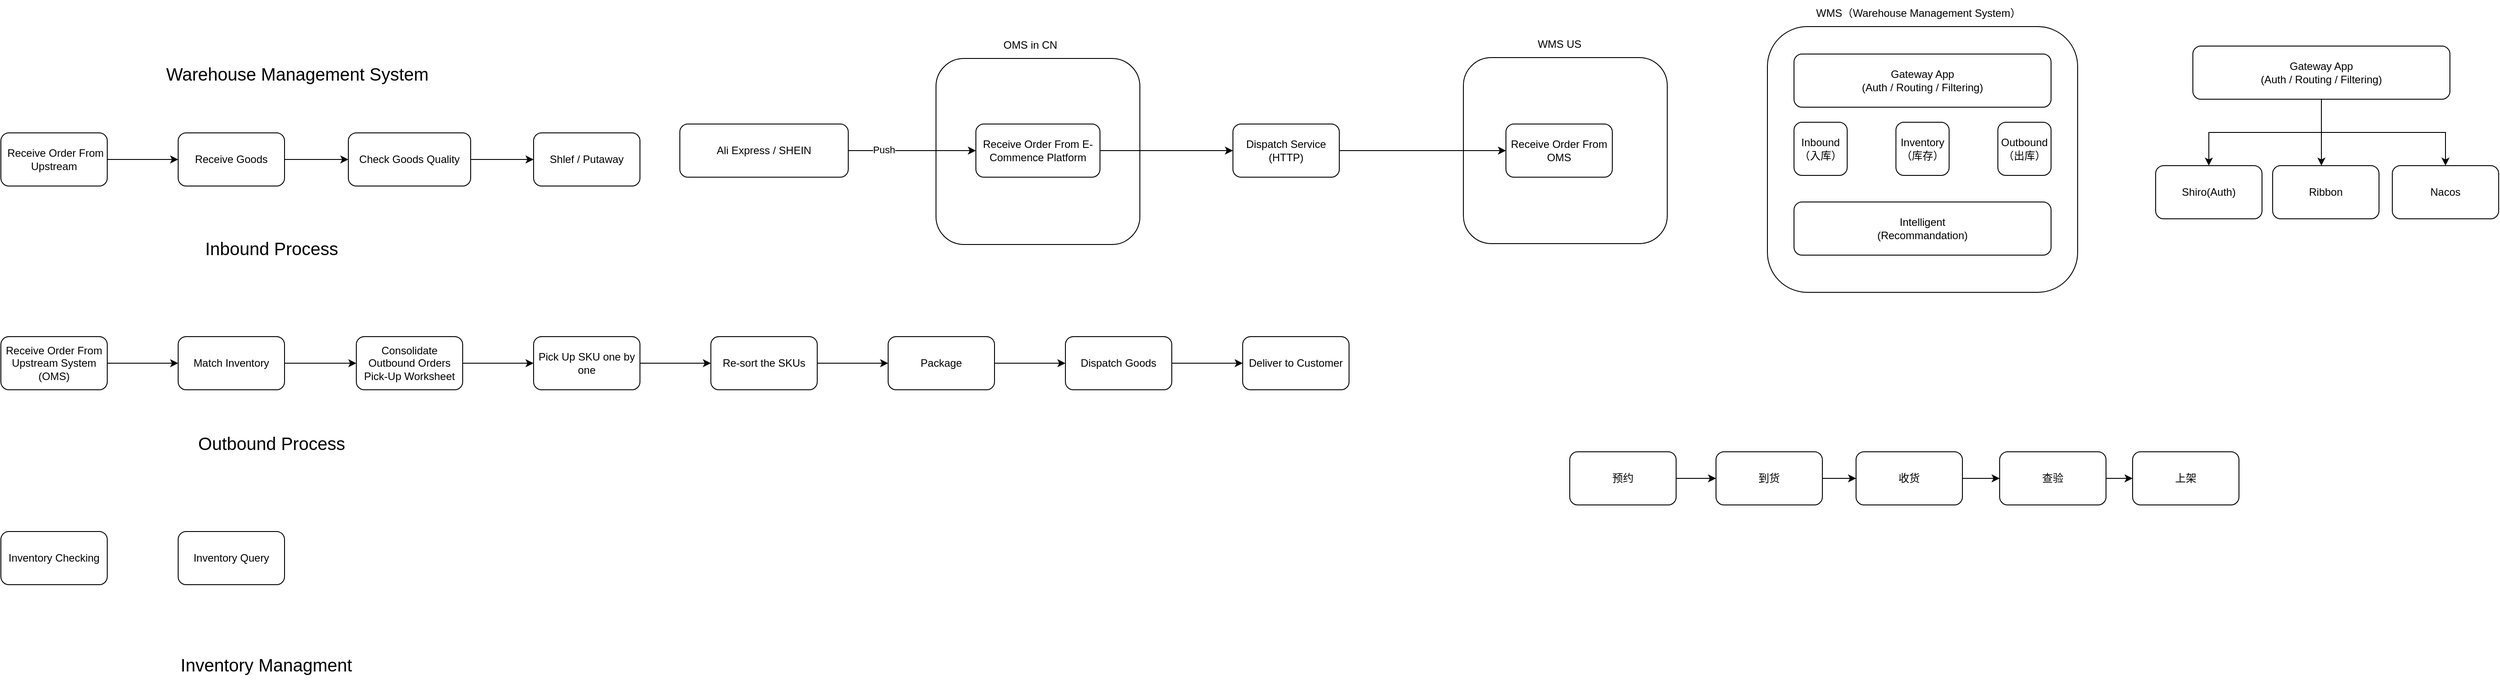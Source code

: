 <mxfile version="28.2.4">
  <diagram name="第 1 页" id="CFa5neN3JxGisTMlxspN">
    <mxGraphModel dx="1064" dy="615" grid="1" gridSize="10" guides="1" tooltips="1" connect="1" arrows="1" fold="1" page="1" pageScale="1" pageWidth="827" pageHeight="1169" math="0" shadow="0">
      <root>
        <mxCell id="0" />
        <mxCell id="1" parent="0" />
        <mxCell id="JnytoQ4aI-JfdTSU2bZD-38" value="" style="whiteSpace=wrap;html=1;rounded=1;fillStyle=zigzag-line;" parent="1" vertex="1">
          <mxGeometry x="1730" y="95" width="230" height="210" as="geometry" />
        </mxCell>
        <mxCell id="JnytoQ4aI-JfdTSU2bZD-34" value="" style="whiteSpace=wrap;html=1;rounded=1;fillStyle=zigzag-line;" parent="1" vertex="1">
          <mxGeometry x="1135" y="96" width="230" height="210" as="geometry" />
        </mxCell>
        <mxCell id="JnytoQ4aI-JfdTSU2bZD-1" value="Warehouse Management System" style="text;html=1;align=center;verticalAlign=middle;resizable=0;points=[];autosize=1;strokeColor=none;fillColor=none;fontSize=20;" parent="1" vertex="1">
          <mxGeometry x="254" y="93" width="320" height="40" as="geometry" />
        </mxCell>
        <mxCell id="JnytoQ4aI-JfdTSU2bZD-5" value="" style="edgeStyle=orthogonalEdgeStyle;rounded=0;orthogonalLoop=1;jettySize=auto;html=1;" parent="1" source="JnytoQ4aI-JfdTSU2bZD-2" target="JnytoQ4aI-JfdTSU2bZD-4" edge="1">
          <mxGeometry relative="1" as="geometry" />
        </mxCell>
        <mxCell id="JnytoQ4aI-JfdTSU2bZD-2" value="&amp;nbsp;Receive Order From Upstream" style="rounded=1;whiteSpace=wrap;html=1;" parent="1" vertex="1">
          <mxGeometry x="80" y="180" width="120" height="60" as="geometry" />
        </mxCell>
        <mxCell id="JnytoQ4aI-JfdTSU2bZD-3" value="Inbound Process" style="text;html=1;align=center;verticalAlign=middle;resizable=0;points=[];autosize=1;strokeColor=none;fillColor=none;fontSize=20;" parent="1" vertex="1">
          <mxGeometry x="300" y="290" width="170" height="40" as="geometry" />
        </mxCell>
        <mxCell id="JnytoQ4aI-JfdTSU2bZD-7" value="" style="edgeStyle=orthogonalEdgeStyle;rounded=0;orthogonalLoop=1;jettySize=auto;html=1;" parent="1" source="JnytoQ4aI-JfdTSU2bZD-4" target="JnytoQ4aI-JfdTSU2bZD-6" edge="1">
          <mxGeometry relative="1" as="geometry" />
        </mxCell>
        <mxCell id="JnytoQ4aI-JfdTSU2bZD-4" value="Receive Goods" style="whiteSpace=wrap;html=1;rounded=1;" parent="1" vertex="1">
          <mxGeometry x="280" y="180" width="120" height="60" as="geometry" />
        </mxCell>
        <mxCell id="JnytoQ4aI-JfdTSU2bZD-9" value="" style="edgeStyle=orthogonalEdgeStyle;rounded=0;orthogonalLoop=1;jettySize=auto;html=1;" parent="1" source="JnytoQ4aI-JfdTSU2bZD-6" target="JnytoQ4aI-JfdTSU2bZD-8" edge="1">
          <mxGeometry relative="1" as="geometry" />
        </mxCell>
        <mxCell id="JnytoQ4aI-JfdTSU2bZD-6" value="Check Goods Quality" style="whiteSpace=wrap;html=1;rounded=1;" parent="1" vertex="1">
          <mxGeometry x="472" y="180" width="138" height="60" as="geometry" />
        </mxCell>
        <mxCell id="JnytoQ4aI-JfdTSU2bZD-8" value="Shlef /&amp;nbsp;&lt;span style=&quot;background-color: transparent; color: light-dark(rgb(0, 0, 0), rgb(255, 255, 255));&quot;&gt;Putaway&lt;/span&gt;" style="whiteSpace=wrap;html=1;rounded=1;" parent="1" vertex="1">
          <mxGeometry x="681" y="180" width="120" height="60" as="geometry" />
        </mxCell>
        <mxCell id="JnytoQ4aI-JfdTSU2bZD-10" value="Outbound Process" style="text;html=1;align=center;verticalAlign=middle;resizable=0;points=[];autosize=1;strokeColor=none;fillColor=none;fontSize=20;" parent="1" vertex="1">
          <mxGeometry x="290" y="510" width="190" height="40" as="geometry" />
        </mxCell>
        <mxCell id="JnytoQ4aI-JfdTSU2bZD-11" value="" style="edgeStyle=orthogonalEdgeStyle;rounded=0;orthogonalLoop=1;jettySize=auto;html=1;" parent="1" source="JnytoQ4aI-JfdTSU2bZD-12" target="JnytoQ4aI-JfdTSU2bZD-14" edge="1">
          <mxGeometry relative="1" as="geometry" />
        </mxCell>
        <mxCell id="JnytoQ4aI-JfdTSU2bZD-12" value="Receive Order From Upstream System&lt;div&gt;(OMS)&lt;/div&gt;" style="rounded=1;whiteSpace=wrap;html=1;" parent="1" vertex="1">
          <mxGeometry x="80" y="410" width="120" height="60" as="geometry" />
        </mxCell>
        <mxCell id="JnytoQ4aI-JfdTSU2bZD-13" value="" style="edgeStyle=orthogonalEdgeStyle;rounded=0;orthogonalLoop=1;jettySize=auto;html=1;" parent="1" source="JnytoQ4aI-JfdTSU2bZD-14" target="JnytoQ4aI-JfdTSU2bZD-16" edge="1">
          <mxGeometry relative="1" as="geometry" />
        </mxCell>
        <mxCell id="JnytoQ4aI-JfdTSU2bZD-14" value="Match Inventory" style="whiteSpace=wrap;html=1;rounded=1;" parent="1" vertex="1">
          <mxGeometry x="280" y="410" width="120" height="60" as="geometry" />
        </mxCell>
        <mxCell id="JnytoQ4aI-JfdTSU2bZD-15" value="" style="edgeStyle=orthogonalEdgeStyle;rounded=0;orthogonalLoop=1;jettySize=auto;html=1;" parent="1" source="JnytoQ4aI-JfdTSU2bZD-16" target="JnytoQ4aI-JfdTSU2bZD-17" edge="1">
          <mxGeometry relative="1" as="geometry" />
        </mxCell>
        <mxCell id="JnytoQ4aI-JfdTSU2bZD-16" value="Consolidate Outbound Orders&lt;div&gt;Pick-Up Worksheet&lt;/div&gt;" style="whiteSpace=wrap;html=1;rounded=1;" parent="1" vertex="1">
          <mxGeometry x="481" y="410" width="120" height="60" as="geometry" />
        </mxCell>
        <mxCell id="JnytoQ4aI-JfdTSU2bZD-19" value="" style="edgeStyle=orthogonalEdgeStyle;rounded=0;orthogonalLoop=1;jettySize=auto;html=1;" parent="1" source="JnytoQ4aI-JfdTSU2bZD-17" target="JnytoQ4aI-JfdTSU2bZD-18" edge="1">
          <mxGeometry relative="1" as="geometry" />
        </mxCell>
        <mxCell id="JnytoQ4aI-JfdTSU2bZD-17" value="Pick Up SKU one by one" style="whiteSpace=wrap;html=1;rounded=1;" parent="1" vertex="1">
          <mxGeometry x="681" y="410" width="120" height="60" as="geometry" />
        </mxCell>
        <mxCell id="JnytoQ4aI-JfdTSU2bZD-21" value="" style="edgeStyle=orthogonalEdgeStyle;rounded=0;orthogonalLoop=1;jettySize=auto;html=1;" parent="1" source="JnytoQ4aI-JfdTSU2bZD-18" target="JnytoQ4aI-JfdTSU2bZD-20" edge="1">
          <mxGeometry relative="1" as="geometry" />
        </mxCell>
        <mxCell id="JnytoQ4aI-JfdTSU2bZD-18" value="Re-sort the SKUs" style="whiteSpace=wrap;html=1;rounded=1;" parent="1" vertex="1">
          <mxGeometry x="881" y="410" width="120" height="60" as="geometry" />
        </mxCell>
        <mxCell id="JnytoQ4aI-JfdTSU2bZD-23" value="" style="edgeStyle=orthogonalEdgeStyle;rounded=0;orthogonalLoop=1;jettySize=auto;html=1;" parent="1" source="JnytoQ4aI-JfdTSU2bZD-20" target="JnytoQ4aI-JfdTSU2bZD-22" edge="1">
          <mxGeometry relative="1" as="geometry" />
        </mxCell>
        <mxCell id="JnytoQ4aI-JfdTSU2bZD-20" value="Package" style="whiteSpace=wrap;html=1;rounded=1;" parent="1" vertex="1">
          <mxGeometry x="1081" y="410" width="120" height="60" as="geometry" />
        </mxCell>
        <mxCell id="JnytoQ4aI-JfdTSU2bZD-25" value="" style="edgeStyle=orthogonalEdgeStyle;rounded=0;orthogonalLoop=1;jettySize=auto;html=1;" parent="1" source="JnytoQ4aI-JfdTSU2bZD-22" target="JnytoQ4aI-JfdTSU2bZD-24" edge="1">
          <mxGeometry relative="1" as="geometry" />
        </mxCell>
        <mxCell id="JnytoQ4aI-JfdTSU2bZD-22" value="Dispatch Goods" style="whiteSpace=wrap;html=1;rounded=1;" parent="1" vertex="1">
          <mxGeometry x="1281" y="410" width="120" height="60" as="geometry" />
        </mxCell>
        <mxCell id="JnytoQ4aI-JfdTSU2bZD-24" value="Deliver to Customer" style="whiteSpace=wrap;html=1;rounded=1;" parent="1" vertex="1">
          <mxGeometry x="1481" y="410" width="120" height="60" as="geometry" />
        </mxCell>
        <mxCell id="JnytoQ4aI-JfdTSU2bZD-26" value="Inventory Managment" style="text;html=1;align=center;verticalAlign=middle;resizable=0;points=[];autosize=1;strokeColor=none;fillColor=none;fontSize=20;" parent="1" vertex="1">
          <mxGeometry x="269" y="760" width="220" height="40" as="geometry" />
        </mxCell>
        <mxCell id="JnytoQ4aI-JfdTSU2bZD-27" value="Inventory Checking" style="rounded=1;whiteSpace=wrap;html=1;" parent="1" vertex="1">
          <mxGeometry x="80" y="630" width="120" height="60" as="geometry" />
        </mxCell>
        <mxCell id="JnytoQ4aI-JfdTSU2bZD-28" value="Inventory Query" style="rounded=1;whiteSpace=wrap;html=1;" parent="1" vertex="1">
          <mxGeometry x="280" y="630" width="120" height="60" as="geometry" />
        </mxCell>
        <mxCell id="JnytoQ4aI-JfdTSU2bZD-32" value="" style="edgeStyle=orthogonalEdgeStyle;rounded=0;orthogonalLoop=1;jettySize=auto;html=1;exitX=1;exitY=0.5;exitDx=0;exitDy=0;" parent="1" source="JnytoQ4aI-JfdTSU2bZD-30" target="JnytoQ4aI-JfdTSU2bZD-31" edge="1">
          <mxGeometry relative="1" as="geometry">
            <mxPoint x="1125" y="200" as="sourcePoint" />
          </mxGeometry>
        </mxCell>
        <mxCell id="JnytoQ4aI-JfdTSU2bZD-33" value="Push" style="edgeLabel;html=1;align=center;verticalAlign=middle;resizable=0;points=[];" parent="JnytoQ4aI-JfdTSU2bZD-32" vertex="1" connectable="0">
          <mxGeometry x="-0.255" relative="1" as="geometry">
            <mxPoint x="-14" y="-1" as="offset" />
          </mxGeometry>
        </mxCell>
        <mxCell id="JnytoQ4aI-JfdTSU2bZD-30" value="Ali Express / SHEIN" style="rounded=1;whiteSpace=wrap;html=1;" parent="1" vertex="1">
          <mxGeometry x="846" y="170" width="190" height="60" as="geometry" />
        </mxCell>
        <mxCell id="JnytoQ4aI-JfdTSU2bZD-41" style="edgeStyle=orthogonalEdgeStyle;rounded=0;orthogonalLoop=1;jettySize=auto;html=1;" parent="1" source="JnytoQ4aI-JfdTSU2bZD-31" target="JnytoQ4aI-JfdTSU2bZD-40" edge="1">
          <mxGeometry relative="1" as="geometry" />
        </mxCell>
        <mxCell id="JnytoQ4aI-JfdTSU2bZD-31" value="Receive Order From E-Commence Platform" style="whiteSpace=wrap;html=1;rounded=1;" parent="1" vertex="1">
          <mxGeometry x="1180" y="170" width="140" height="60" as="geometry" />
        </mxCell>
        <mxCell id="JnytoQ4aI-JfdTSU2bZD-35" value="OMS in CN" style="text;html=1;align=center;verticalAlign=middle;resizable=0;points=[];autosize=1;strokeColor=none;fillColor=none;" parent="1" vertex="1">
          <mxGeometry x="1201" y="66" width="80" height="30" as="geometry" />
        </mxCell>
        <mxCell id="JnytoQ4aI-JfdTSU2bZD-36" value="Receive Order From OMS" style="whiteSpace=wrap;html=1;rounded=1;" parent="1" vertex="1">
          <mxGeometry x="1778" y="170" width="120" height="60" as="geometry" />
        </mxCell>
        <mxCell id="JnytoQ4aI-JfdTSU2bZD-39" value="WMS US" style="text;html=1;align=center;verticalAlign=middle;resizable=0;points=[];autosize=1;strokeColor=none;fillColor=none;" parent="1" vertex="1">
          <mxGeometry x="1803" y="65" width="70" height="30" as="geometry" />
        </mxCell>
        <mxCell id="JnytoQ4aI-JfdTSU2bZD-42" style="edgeStyle=orthogonalEdgeStyle;rounded=0;orthogonalLoop=1;jettySize=auto;html=1;entryX=0;entryY=0.5;entryDx=0;entryDy=0;" parent="1" source="JnytoQ4aI-JfdTSU2bZD-40" target="JnytoQ4aI-JfdTSU2bZD-36" edge="1">
          <mxGeometry relative="1" as="geometry" />
        </mxCell>
        <mxCell id="JnytoQ4aI-JfdTSU2bZD-40" value="Dispatch Service&lt;div&gt;(HTTP)&lt;/div&gt;" style="whiteSpace=wrap;html=1;rounded=1;" parent="1" vertex="1">
          <mxGeometry x="1470" y="170" width="120" height="60" as="geometry" />
        </mxCell>
        <mxCell id="JnytoQ4aI-JfdTSU2bZD-43" value="" style="whiteSpace=wrap;html=1;rounded=1;fillStyle=zigzag-line;" parent="1" vertex="1">
          <mxGeometry x="2073" y="60" width="350" height="300" as="geometry" />
        </mxCell>
        <mxCell id="JnytoQ4aI-JfdTSU2bZD-44" value="Gateway App&lt;div&gt;(Auth / Routing / Filtering)&lt;/div&gt;" style="whiteSpace=wrap;html=1;rounded=1;" parent="1" vertex="1">
          <mxGeometry x="2103" y="91" width="290" height="60" as="geometry" />
        </mxCell>
        <mxCell id="JnytoQ4aI-JfdTSU2bZD-46" value="Inbound&lt;div&gt;（入库）&lt;/div&gt;" style="whiteSpace=wrap;html=1;rounded=1;" parent="1" vertex="1">
          <mxGeometry x="2103" y="168" width="60" height="60" as="geometry" />
        </mxCell>
        <mxCell id="JnytoQ4aI-JfdTSU2bZD-47" value="Outbound&lt;div&gt;（出库）&lt;/div&gt;" style="whiteSpace=wrap;html=1;rounded=1;" parent="1" vertex="1">
          <mxGeometry x="2333" y="168" width="60" height="60" as="geometry" />
        </mxCell>
        <mxCell id="JnytoQ4aI-JfdTSU2bZD-48" value="Inventory&lt;div&gt;（库存）&lt;/div&gt;" style="whiteSpace=wrap;html=1;rounded=1;" parent="1" vertex="1">
          <mxGeometry x="2218" y="168" width="60" height="60" as="geometry" />
        </mxCell>
        <mxCell id="JnytoQ4aI-JfdTSU2bZD-51" value="Intelligent&lt;div&gt;(Recommandation)&lt;/div&gt;" style="whiteSpace=wrap;html=1;rounded=1;" parent="1" vertex="1">
          <mxGeometry x="2103" y="258" width="290" height="60" as="geometry" />
        </mxCell>
        <mxCell id="JnytoQ4aI-JfdTSU2bZD-54" value="" style="edgeStyle=orthogonalEdgeStyle;rounded=0;orthogonalLoop=1;jettySize=auto;html=1;" parent="1" source="JnytoQ4aI-JfdTSU2bZD-52" target="JnytoQ4aI-JfdTSU2bZD-53" edge="1">
          <mxGeometry relative="1" as="geometry" />
        </mxCell>
        <mxCell id="JnytoQ4aI-JfdTSU2bZD-55" style="edgeStyle=orthogonalEdgeStyle;rounded=0;orthogonalLoop=1;jettySize=auto;html=1;" parent="1" source="JnytoQ4aI-JfdTSU2bZD-52" edge="1">
          <mxGeometry relative="1" as="geometry">
            <mxPoint x="2698" y="217" as="targetPoint" />
          </mxGeometry>
        </mxCell>
        <mxCell id="JnytoQ4aI-JfdTSU2bZD-59" style="edgeStyle=orthogonalEdgeStyle;rounded=0;orthogonalLoop=1;jettySize=auto;html=1;entryX=0.5;entryY=0;entryDx=0;entryDy=0;" parent="1" source="JnytoQ4aI-JfdTSU2bZD-52" target="JnytoQ4aI-JfdTSU2bZD-58" edge="1">
          <mxGeometry relative="1" as="geometry" />
        </mxCell>
        <mxCell id="JnytoQ4aI-JfdTSU2bZD-52" value="Gateway App&lt;div&gt;(Auth / Routing / Filtering)&lt;/div&gt;" style="whiteSpace=wrap;html=1;rounded=1;" parent="1" vertex="1">
          <mxGeometry x="2553" y="82" width="290" height="60" as="geometry" />
        </mxCell>
        <mxCell id="JnytoQ4aI-JfdTSU2bZD-53" value="Shiro(Auth)" style="whiteSpace=wrap;html=1;rounded=1;" parent="1" vertex="1">
          <mxGeometry x="2511" y="217" width="120" height="60" as="geometry" />
        </mxCell>
        <mxCell id="JnytoQ4aI-JfdTSU2bZD-56" value="Ribbon" style="whiteSpace=wrap;html=1;rounded=1;" parent="1" vertex="1">
          <mxGeometry x="2643" y="217" width="120" height="60" as="geometry" />
        </mxCell>
        <mxCell id="JnytoQ4aI-JfdTSU2bZD-58" value="Nacos" style="whiteSpace=wrap;html=1;rounded=1;" parent="1" vertex="1">
          <mxGeometry x="2778" y="217" width="120" height="60" as="geometry" />
        </mxCell>
        <mxCell id="uKOPW7PVtymZnf6Dtj10-1" value="WMS（Warehouse Management System）" style="text;html=1;align=center;verticalAlign=middle;resizable=0;points=[];autosize=1;strokeColor=none;fillColor=none;" parent="1" vertex="1">
          <mxGeometry x="2118" y="30" width="250" height="30" as="geometry" />
        </mxCell>
        <mxCell id="uKOPW7PVtymZnf6Dtj10-9" style="edgeStyle=orthogonalEdgeStyle;rounded=0;orthogonalLoop=1;jettySize=auto;html=1;exitX=1;exitY=0.5;exitDx=0;exitDy=0;entryX=0;entryY=0.5;entryDx=0;entryDy=0;" parent="1" source="uKOPW7PVtymZnf6Dtj10-3" target="uKOPW7PVtymZnf6Dtj10-5" edge="1">
          <mxGeometry relative="1" as="geometry" />
        </mxCell>
        <mxCell id="uKOPW7PVtymZnf6Dtj10-3" value="预约" style="whiteSpace=wrap;html=1;rounded=1;" parent="1" vertex="1">
          <mxGeometry x="1850" y="540" width="120" height="60" as="geometry" />
        </mxCell>
        <mxCell id="uKOPW7PVtymZnf6Dtj10-10" style="edgeStyle=orthogonalEdgeStyle;rounded=0;orthogonalLoop=1;jettySize=auto;html=1;exitX=1;exitY=0.5;exitDx=0;exitDy=0;" parent="1" source="uKOPW7PVtymZnf6Dtj10-5" target="uKOPW7PVtymZnf6Dtj10-6" edge="1">
          <mxGeometry relative="1" as="geometry" />
        </mxCell>
        <mxCell id="uKOPW7PVtymZnf6Dtj10-5" value="到货" style="whiteSpace=wrap;html=1;rounded=1;" parent="1" vertex="1">
          <mxGeometry x="2015" y="540" width="120" height="60" as="geometry" />
        </mxCell>
        <mxCell id="uKOPW7PVtymZnf6Dtj10-11" style="edgeStyle=orthogonalEdgeStyle;rounded=0;orthogonalLoop=1;jettySize=auto;html=1;exitX=1;exitY=0.5;exitDx=0;exitDy=0;entryX=0;entryY=0.5;entryDx=0;entryDy=0;" parent="1" source="uKOPW7PVtymZnf6Dtj10-6" target="uKOPW7PVtymZnf6Dtj10-7" edge="1">
          <mxGeometry relative="1" as="geometry" />
        </mxCell>
        <mxCell id="uKOPW7PVtymZnf6Dtj10-6" value="收货" style="whiteSpace=wrap;html=1;rounded=1;" parent="1" vertex="1">
          <mxGeometry x="2173" y="540" width="120" height="60" as="geometry" />
        </mxCell>
        <mxCell id="uKOPW7PVtymZnf6Dtj10-12" style="edgeStyle=orthogonalEdgeStyle;rounded=0;orthogonalLoop=1;jettySize=auto;html=1;exitX=1;exitY=0.5;exitDx=0;exitDy=0;entryX=0;entryY=0.5;entryDx=0;entryDy=0;" parent="1" source="uKOPW7PVtymZnf6Dtj10-7" target="uKOPW7PVtymZnf6Dtj10-8" edge="1">
          <mxGeometry relative="1" as="geometry" />
        </mxCell>
        <mxCell id="uKOPW7PVtymZnf6Dtj10-7" value="查验" style="whiteSpace=wrap;html=1;rounded=1;" parent="1" vertex="1">
          <mxGeometry x="2335" y="540" width="120" height="60" as="geometry" />
        </mxCell>
        <mxCell id="uKOPW7PVtymZnf6Dtj10-8" value="上架" style="whiteSpace=wrap;html=1;rounded=1;" parent="1" vertex="1">
          <mxGeometry x="2485" y="540" width="120" height="60" as="geometry" />
        </mxCell>
      </root>
    </mxGraphModel>
  </diagram>
</mxfile>

